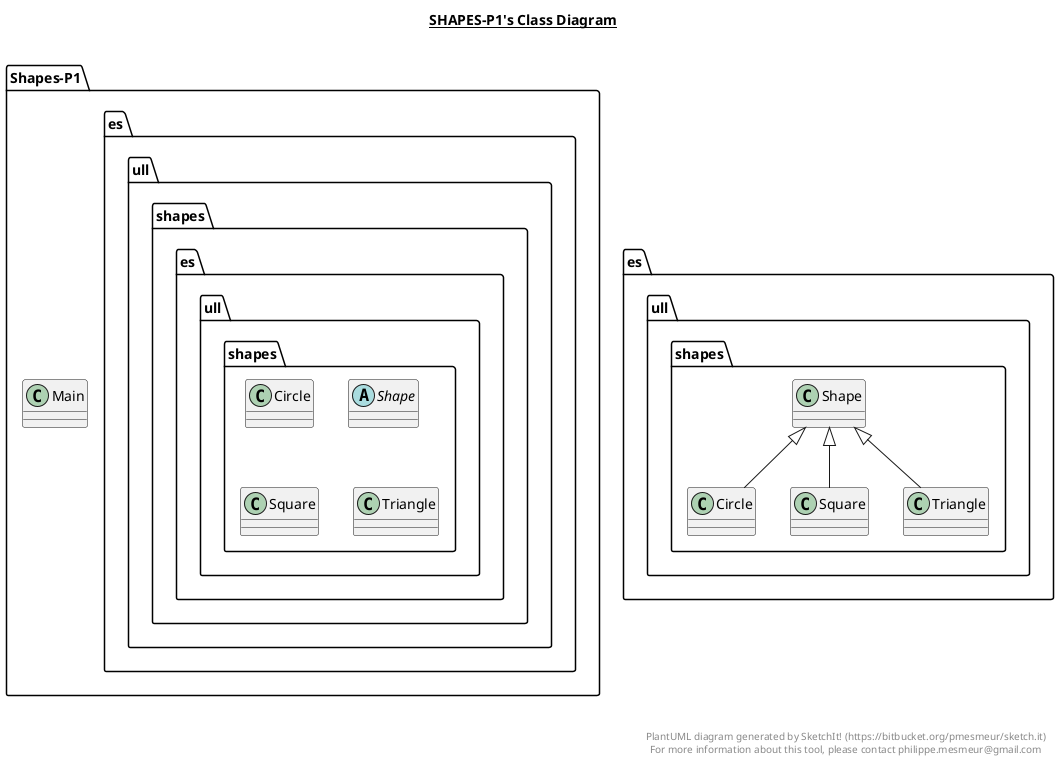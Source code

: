 @startuml

title __SHAPES-P1's Class Diagram__\n

  namespace Shapes-P1 {
    class Main {
    }
  }
  

  namespace Shapes-P1 {
    namespace es.ull.shapes {
      class es.ull.shapes.Circle {
      }
    }
  }
  

  namespace Shapes-P1 {
    namespace es.ull.shapes {
      abstract class es.ull.shapes.Shape {
      }
    }
  }
  

  namespace Shapes-P1 {
    namespace es.ull.shapes {
      class es.ull.shapes.Square {
      }
    }
  }
  

  namespace Shapes-P1 {
    namespace es.ull.shapes {
      class es.ull.shapes.Triangle {
      }
    }
  }
  

  es.ull.shapes.Circle -up-|> es.ull.shapes.Shape
  es.ull.shapes.Square -up-|> es.ull.shapes.Shape
  es.ull.shapes.Triangle -up-|> es.ull.shapes.Shape


right footer


PlantUML diagram generated by SketchIt! (https://bitbucket.org/pmesmeur/sketch.it)
For more information about this tool, please contact philippe.mesmeur@gmail.com
endfooter

@enduml
